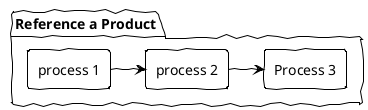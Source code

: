 @startuml Process
skinparam handwritten true
skinparam componentStyle rectangle
!theme plain

package "Reference a Product" {

[process 1] as p1
[process 2] as p2
[Process 3] as p3

p1 -> p2
p2 -> p3


}

@enduml

@startuml Several Processes
skinparam handwritten true
skinparam componentStyle rectangle
!theme plain

card "Other need fullfilled" as c3 {

[process 1a] as p7
[process 2a] as p8
[Process 3a] as p9

p7 -> p8
p8 -> p9


}


card "Reference a product" as c1 {

[process 1] as p1
[process 2] as p2
[Process 3] as p3

p1 -> p2
p2 -> p3

}


card "Other need fullfilled" as c2 {

[process 1c] as p4
[process 2c] as p5
[Process 3c] as p6

p4 -> p5
p5 -> p6


}

c3 -> c1
c1 ---> c2 : information flow (integration pattern)
c1 -> c3 : information flow (integration pattern)
c2 -> c1
c3 --> c2
c2 -> c3 : information flow (integration pattern)

@enduml


@startuml Core Model
skinparam handwritten true
skinparam componentStyle rectangle
!theme plain


card "Customer Diamond" as c1 {
    
    card need1 {
        [processes] as p1
        [Business Applications] as b1
        b1 -u-> p1
    }

    card need2 {
        [processes] as p1a
        [Business Applications] as b1a
        b1a -u-> p1a
    }
}

card "Commerce Diamond" as c2 {
    
    card "need x" {
        [processes] as p2
        [Business Applications] as b2
        b2 -u-> p2
    }
}

card "Finance Diamond" as c3 {
    
    card "need y" {
    
        [processes] as p3
        [Business Applications] as b3
        b3 -u-> p3
    }
}

c1 -> c2
c2 -l-> c1
c1 -> c3
c3 -l-> c1
c2 -> c3
c3 -l-> c2

card repositories as c4 {

database r1
database r2
database r3
database r4
}

c4 -u--> c1 : information flow (integration pattern)
c4 -u--> c2 : information flow (integration pattern)
c4 -u----> c3



@enduml